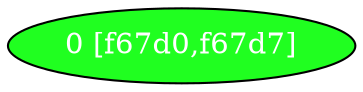diGraph libnss3{
	libnss3_0  [style=filled fillcolor="#20FF20" fontcolor="#ffffff" shape=oval label="0 [f67d0,f67d7]"]


}